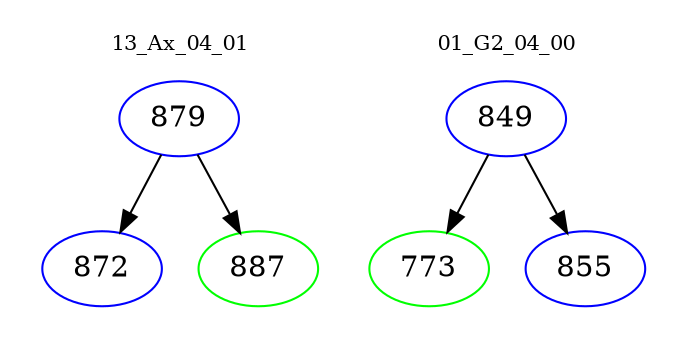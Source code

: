 digraph{
subgraph cluster_0 {
color = white
label = "13_Ax_04_01";
fontsize=10;
T0_879 [label="879", color="blue"]
T0_879 -> T0_872 [color="black"]
T0_872 [label="872", color="blue"]
T0_879 -> T0_887 [color="black"]
T0_887 [label="887", color="green"]
}
subgraph cluster_1 {
color = white
label = "01_G2_04_00";
fontsize=10;
T1_849 [label="849", color="blue"]
T1_849 -> T1_773 [color="black"]
T1_773 [label="773", color="green"]
T1_849 -> T1_855 [color="black"]
T1_855 [label="855", color="blue"]
}
}
